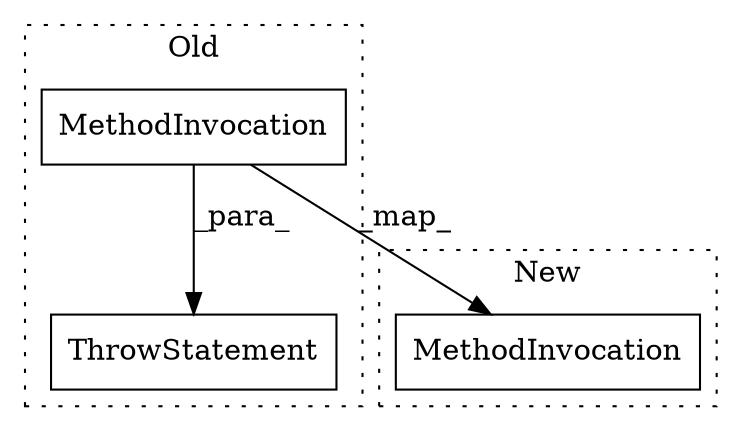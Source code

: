 digraph G {
subgraph cluster0 {
1 [label="MethodInvocation" a="32" s="49401" l="10" shape="box"];
3 [label="ThrowStatement" a="53" s="49361" l="6" shape="box"];
label = "Old";
style="dotted";
}
subgraph cluster1 {
2 [label="MethodInvocation" a="32" s="49406" l="10" shape="box"];
label = "New";
style="dotted";
}
1 -> 2 [label="_map_"];
1 -> 3 [label="_para_"];
}